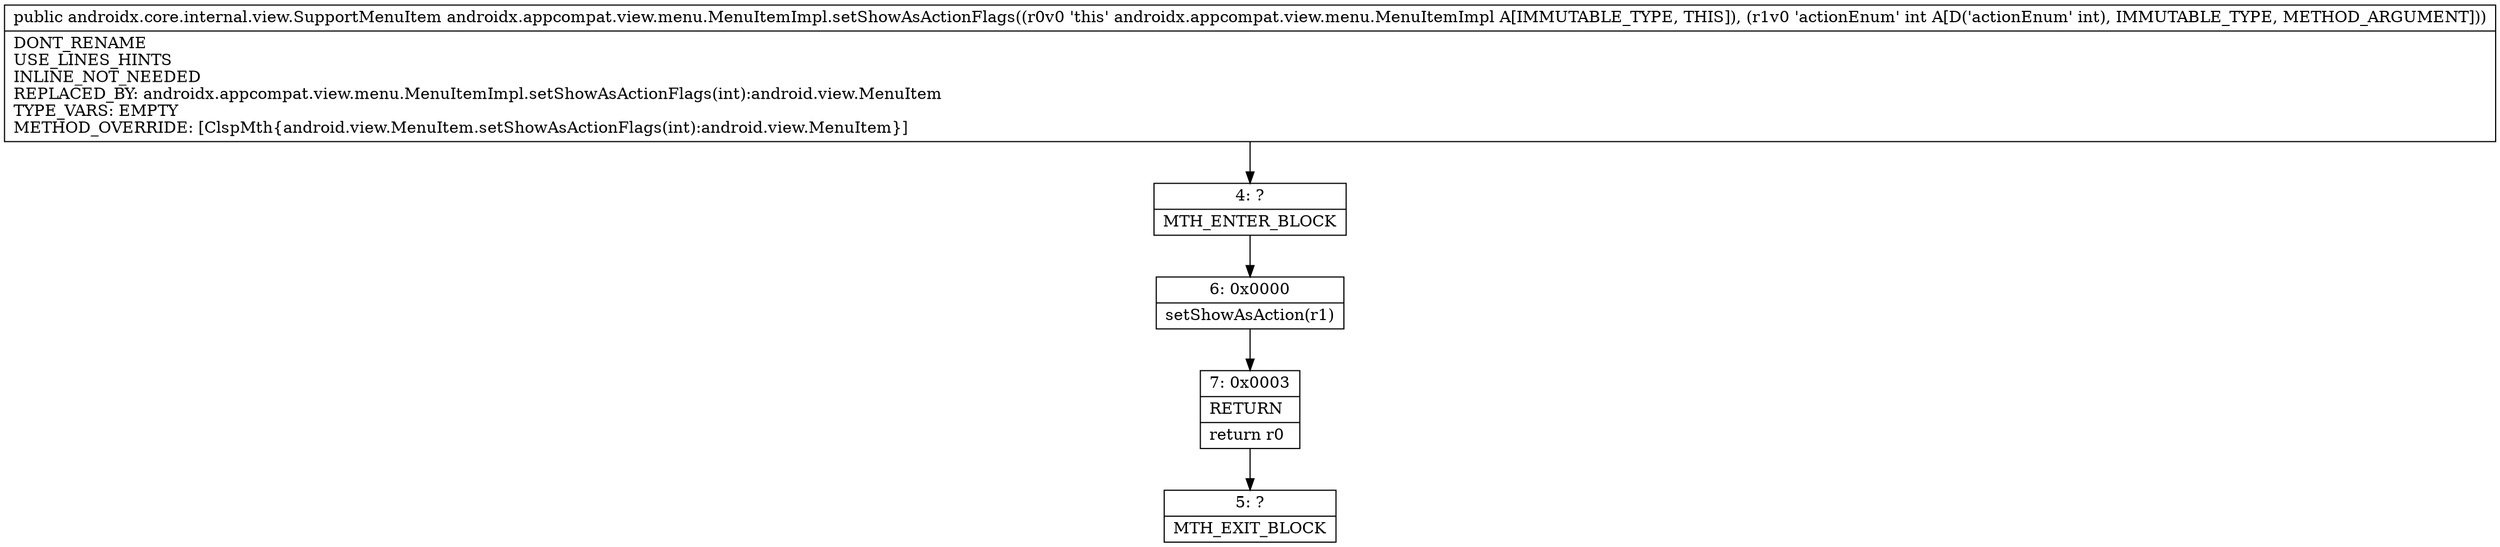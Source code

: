 digraph "CFG forandroidx.appcompat.view.menu.MenuItemImpl.setShowAsActionFlags(I)Landroidx\/core\/internal\/view\/SupportMenuItem;" {
Node_4 [shape=record,label="{4\:\ ?|MTH_ENTER_BLOCK\l}"];
Node_6 [shape=record,label="{6\:\ 0x0000|setShowAsAction(r1)\l}"];
Node_7 [shape=record,label="{7\:\ 0x0003|RETURN\l|return r0\l}"];
Node_5 [shape=record,label="{5\:\ ?|MTH_EXIT_BLOCK\l}"];
MethodNode[shape=record,label="{public androidx.core.internal.view.SupportMenuItem androidx.appcompat.view.menu.MenuItemImpl.setShowAsActionFlags((r0v0 'this' androidx.appcompat.view.menu.MenuItemImpl A[IMMUTABLE_TYPE, THIS]), (r1v0 'actionEnum' int A[D('actionEnum' int), IMMUTABLE_TYPE, METHOD_ARGUMENT]))  | DONT_RENAME\lUSE_LINES_HINTS\lINLINE_NOT_NEEDED\lREPLACED_BY: androidx.appcompat.view.menu.MenuItemImpl.setShowAsActionFlags(int):android.view.MenuItem\lTYPE_VARS: EMPTY\lMETHOD_OVERRIDE: [ClspMth\{android.view.MenuItem.setShowAsActionFlags(int):android.view.MenuItem\}]\l}"];
MethodNode -> Node_4;Node_4 -> Node_6;
Node_6 -> Node_7;
Node_7 -> Node_5;
}

